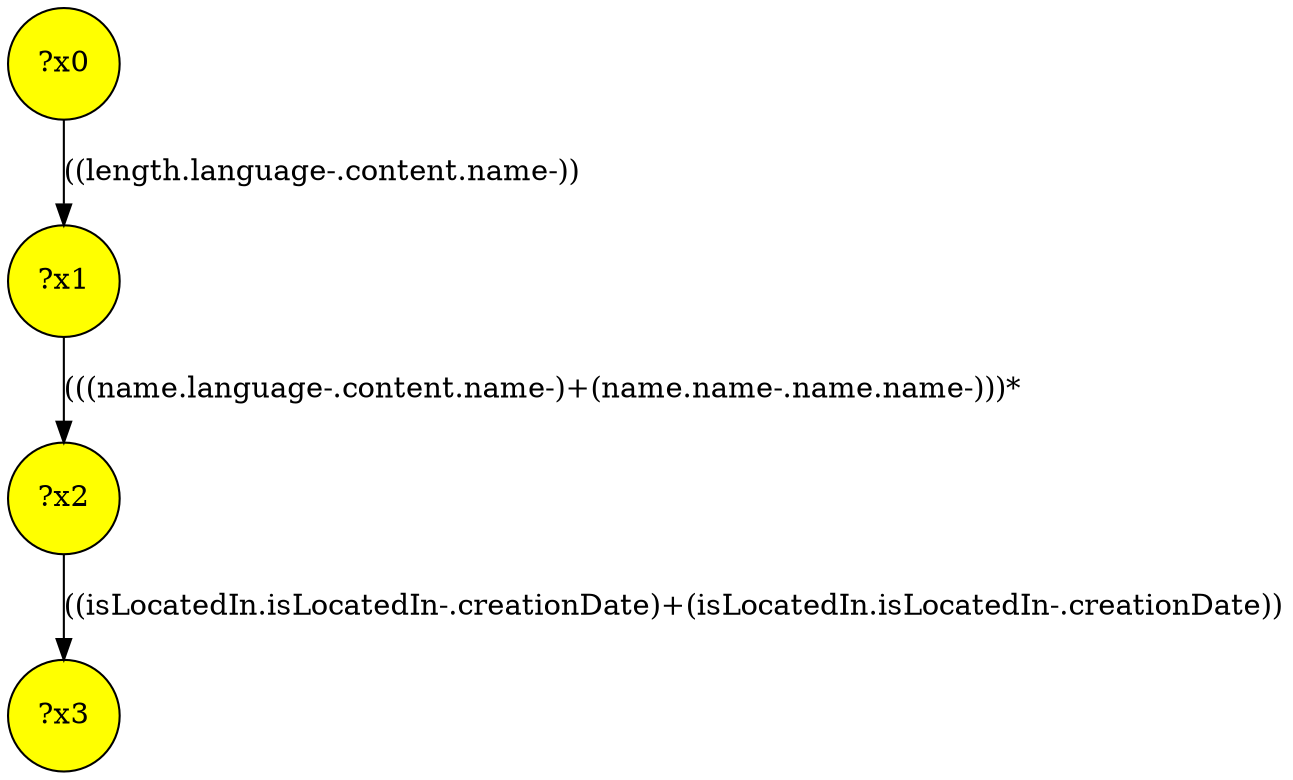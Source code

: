 digraph g {
	x2 [fillcolor="yellow", style="filled," shape=circle, label="?x2"];
	x0 [fillcolor="yellow", style="filled," shape=circle, label="?x0"];
	x1 [fillcolor="yellow", style="filled," shape=circle, label="?x1"];
	x3 [fillcolor="yellow", style="filled," shape=circle, label="?x3"];
	x0 -> x1 [label="((length.language-.content.name-))"];
	x1 -> x2 [label="(((name.language-.content.name-)+(name.name-.name.name-)))*"];
	x2 -> x3 [label="((isLocatedIn.isLocatedIn-.creationDate)+(isLocatedIn.isLocatedIn-.creationDate))"];
}
